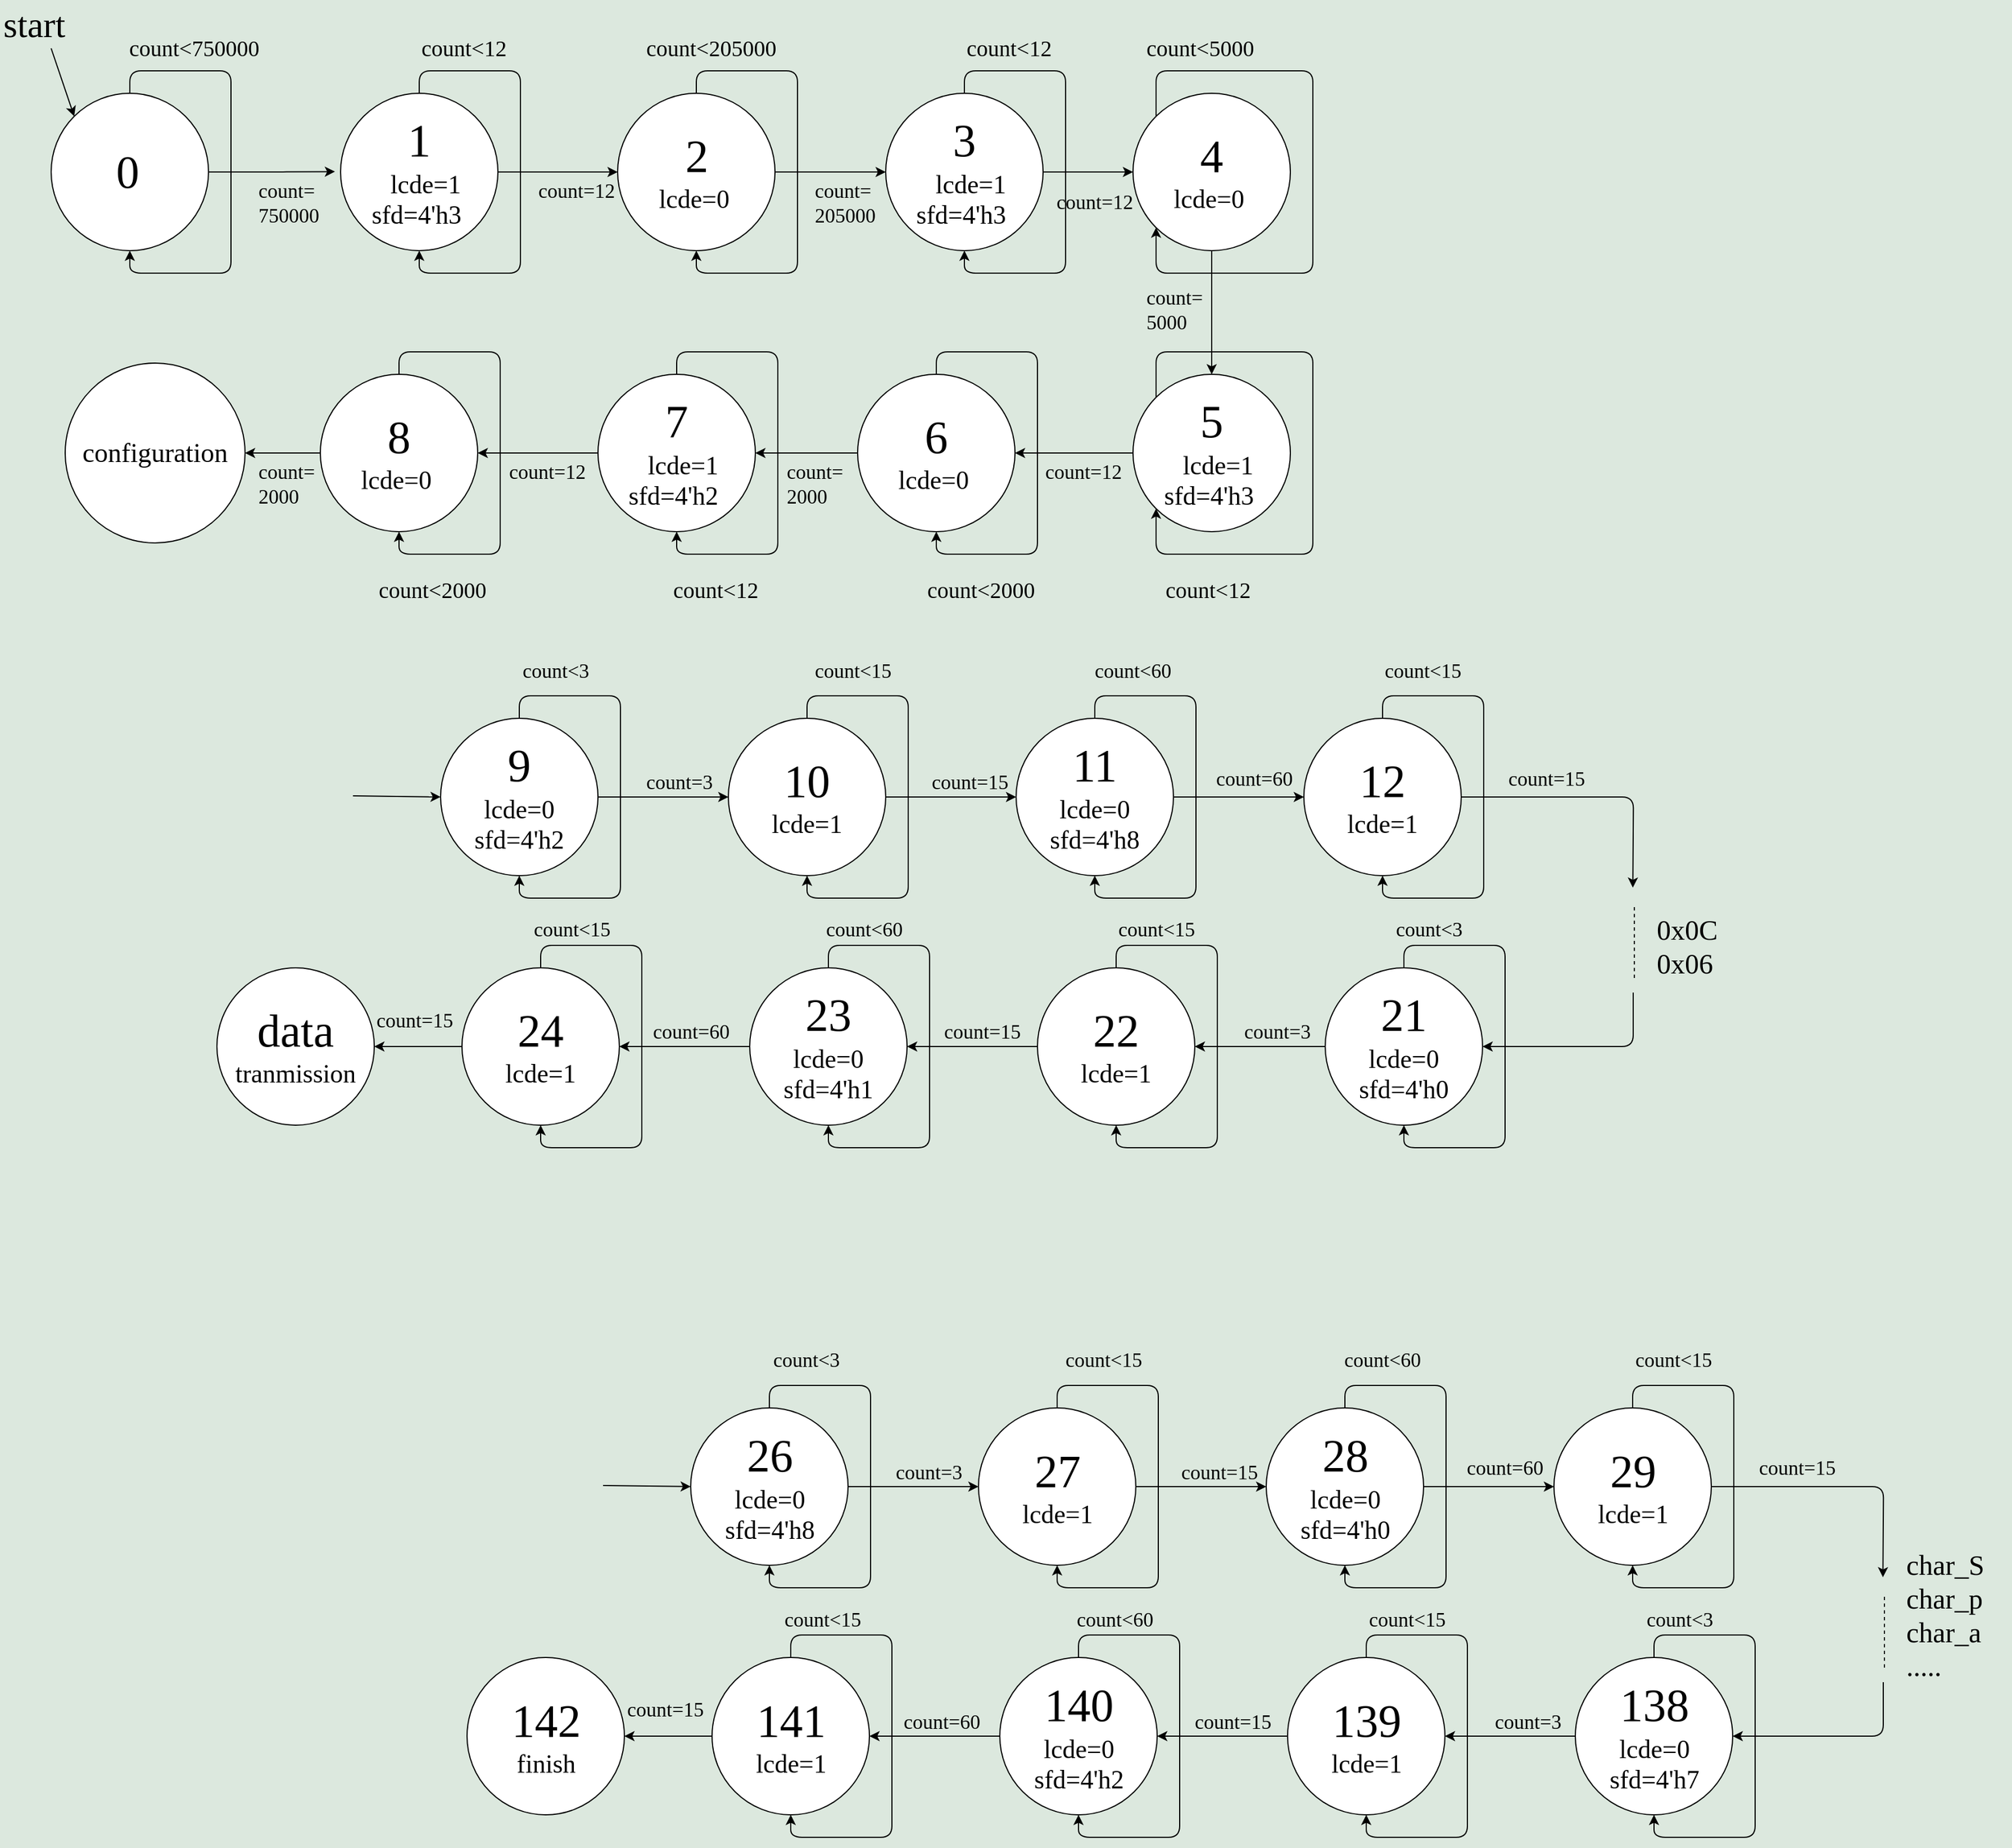 <mxfile version="10.6.5" type="github"><diagram id="9q70fexRL-E5w0Khd0WH" name="Page-1"><mxGraphModel dx="1370" dy="778" grid="0" gridSize="10" guides="1" tooltips="1" connect="1" arrows="1" fold="1" page="1" pageScale="1" pageWidth="2339" pageHeight="3300" background="#DCE8DE" math="0" shadow="0"><root><mxCell id="0"/><mxCell id="1" parent="0"/><mxCell id="gip_BqhnlS0zDC0P2MB_-60" style="edgeStyle=orthogonalEdgeStyle;rounded=1;orthogonalLoop=1;jettySize=auto;html=1;exitX=0;exitY=0.5;exitDx=0;exitDy=0;entryX=1;entryY=0.5;entryDx=0;entryDy=0;" parent="1" source="gip_BqhnlS0zDC0P2MB_-26" target="gip_BqhnlS0zDC0P2MB_-42" edge="1"><mxGeometry relative="1" as="geometry"/></mxCell><mxCell id="gip_BqhnlS0zDC0P2MB_-26" value="&lt;font face=&quot;Comic Sans MS&quot;&gt;&lt;span style=&quot;font-size: 41px&quot;&gt;8&lt;/span&gt;&lt;br&gt;&lt;font style=&quot;font-size: 23px&quot;&gt;lcde=0&lt;/font&gt;&lt;font style=&quot;font-size: 19px&quot;&gt;&amp;nbsp;&lt;/font&gt;&lt;br&gt;&lt;/font&gt;" style="ellipse;whiteSpace=wrap;html=1;aspect=fixed;" parent="1" vertex="1"><mxGeometry x="307" y="640" width="140" height="140" as="geometry"/></mxCell><mxCell id="gip_BqhnlS0zDC0P2MB_-42" value="&lt;font face=&quot;Comic Sans MS&quot; style=&quot;font-size: 24px&quot;&gt;configuration&lt;/font&gt;" style="ellipse;whiteSpace=wrap;html=1;aspect=fixed;" parent="1" vertex="1"><mxGeometry x="80" y="630" width="160" height="160" as="geometry"/></mxCell><mxCell id="gip_BqhnlS0zDC0P2MB_-55" style="edgeStyle=orthogonalEdgeStyle;rounded=1;orthogonalLoop=1;jettySize=auto;html=1;exitX=0.5;exitY=1;exitDx=0;exitDy=0;entryX=0.5;entryY=0;entryDx=0;entryDy=0;" parent="1" source="gip_BqhnlS0zDC0P2MB_-43" target="gip_BqhnlS0zDC0P2MB_-46" edge="1"><mxGeometry relative="1" as="geometry"/></mxCell><mxCell id="gip_BqhnlS0zDC0P2MB_-43" value="&lt;font face=&quot;Comic Sans MS&quot;&gt;&lt;span style=&quot;font-size: 41px&quot;&gt;4&lt;/span&gt;&lt;br&gt;&lt;font style=&quot;font-size: 23px&quot;&gt;lcde=0&lt;/font&gt;&lt;font style=&quot;font-size: 19px&quot;&gt;&amp;nbsp;&lt;/font&gt;&lt;br&gt;&lt;/font&gt;" style="ellipse;whiteSpace=wrap;html=1;aspect=fixed;" parent="1" vertex="1"><mxGeometry x="1030" y="390" width="140" height="140" as="geometry"/></mxCell><mxCell id="gip_BqhnlS0zDC0P2MB_-58" style="edgeStyle=orthogonalEdgeStyle;rounded=1;orthogonalLoop=1;jettySize=auto;html=1;exitX=0;exitY=0.5;exitDx=0;exitDy=0;entryX=1;entryY=0.5;entryDx=0;entryDy=0;" parent="1" source="gip_BqhnlS0zDC0P2MB_-44" target="gip_BqhnlS0zDC0P2MB_-26" edge="1"><mxGeometry relative="1" as="geometry"/></mxCell><mxCell id="gip_BqhnlS0zDC0P2MB_-44" value="&lt;font face=&quot;Comic Sans MS&quot; style=&quot;font-size: 23px&quot;&gt;&lt;span style=&quot;font-size: 41px&quot;&gt;7&lt;/span&gt;&lt;br&gt;&lt;font style=&quot;font-size: 23px&quot;&gt;&amp;nbsp; lcde=1&lt;br&gt;sfd=4'h2&lt;/font&gt;&lt;font style=&quot;font-size: 23px&quot;&gt;&amp;nbsp;&lt;/font&gt;&lt;br&gt;&lt;/font&gt;" style="ellipse;whiteSpace=wrap;html=1;aspect=fixed;" parent="1" vertex="1"><mxGeometry x="554" y="640" width="140" height="140" as="geometry"/></mxCell><mxCell id="gip_BqhnlS0zDC0P2MB_-57" style="edgeStyle=orthogonalEdgeStyle;rounded=1;orthogonalLoop=1;jettySize=auto;html=1;exitX=0;exitY=0.5;exitDx=0;exitDy=0;entryX=1;entryY=0.5;entryDx=0;entryDy=0;" parent="1" source="gip_BqhnlS0zDC0P2MB_-45" target="gip_BqhnlS0zDC0P2MB_-44" edge="1"><mxGeometry relative="1" as="geometry"/></mxCell><mxCell id="gip_BqhnlS0zDC0P2MB_-45" value="&lt;font face=&quot;Comic Sans MS&quot;&gt;&lt;span style=&quot;font-size: 41px&quot;&gt;6&lt;/span&gt;&lt;br&gt;&lt;font style=&quot;font-size: 23px&quot;&gt;lcde=0&lt;/font&gt;&lt;font style=&quot;font-size: 19px&quot;&gt;&amp;nbsp;&lt;/font&gt;&lt;br&gt;&lt;/font&gt;" style="ellipse;whiteSpace=wrap;html=1;aspect=fixed;" parent="1" vertex="1"><mxGeometry x="785" y="640" width="140" height="140" as="geometry"/></mxCell><mxCell id="gip_BqhnlS0zDC0P2MB_-56" style="edgeStyle=orthogonalEdgeStyle;rounded=1;orthogonalLoop=1;jettySize=auto;html=1;exitX=0;exitY=0.5;exitDx=0;exitDy=0;entryX=1;entryY=0.5;entryDx=0;entryDy=0;" parent="1" source="gip_BqhnlS0zDC0P2MB_-46" target="gip_BqhnlS0zDC0P2MB_-45" edge="1"><mxGeometry relative="1" as="geometry"/></mxCell><mxCell id="gip_BqhnlS0zDC0P2MB_-46" value="&lt;font face=&quot;Comic Sans MS&quot; style=&quot;font-size: 23px&quot;&gt;&lt;span style=&quot;font-size: 41px&quot;&gt;5&lt;/span&gt;&lt;br&gt;&lt;font style=&quot;font-size: 23px&quot;&gt;&amp;nbsp; lcde=1&lt;br&gt;sfd=4'h3&lt;/font&gt;&lt;font style=&quot;font-size: 19px&quot;&gt;&amp;nbsp;&lt;/font&gt;&lt;br&gt;&lt;/font&gt;" style="ellipse;whiteSpace=wrap;html=1;aspect=fixed;" parent="1" vertex="1"><mxGeometry x="1030" y="640" width="140" height="140" as="geometry"/></mxCell><mxCell id="gip_BqhnlS0zDC0P2MB_-54" style="edgeStyle=orthogonalEdgeStyle;rounded=1;orthogonalLoop=1;jettySize=auto;html=1;exitX=1;exitY=0.5;exitDx=0;exitDy=0;entryX=0;entryY=0.5;entryDx=0;entryDy=0;" parent="1" source="gip_BqhnlS0zDC0P2MB_-47" target="gip_BqhnlS0zDC0P2MB_-43" edge="1"><mxGeometry relative="1" as="geometry"/></mxCell><mxCell id="gip_BqhnlS0zDC0P2MB_-47" value="&lt;font face=&quot;Comic Sans MS&quot; style=&quot;font-size: 23px&quot;&gt;&lt;span style=&quot;font-size: 41px&quot;&gt;3&lt;/span&gt;&lt;br&gt;&lt;font style=&quot;font-size: 23px&quot;&gt;&amp;nbsp; lcde=1&lt;br&gt;sfd=4'h3&lt;/font&gt;&lt;font style=&quot;font-size: 23px&quot;&gt;&amp;nbsp;&lt;/font&gt;&lt;br&gt;&lt;/font&gt;" style="ellipse;whiteSpace=wrap;html=1;aspect=fixed;" parent="1" vertex="1"><mxGeometry x="810" y="390" width="140" height="140" as="geometry"/></mxCell><mxCell id="gip_BqhnlS0zDC0P2MB_-53" style="edgeStyle=orthogonalEdgeStyle;rounded=1;orthogonalLoop=1;jettySize=auto;html=1;exitX=1;exitY=0.5;exitDx=0;exitDy=0;entryX=0;entryY=0.5;entryDx=0;entryDy=0;" parent="1" source="gip_BqhnlS0zDC0P2MB_-48" target="gip_BqhnlS0zDC0P2MB_-47" edge="1"><mxGeometry relative="1" as="geometry"/></mxCell><mxCell id="gip_BqhnlS0zDC0P2MB_-48" value="&lt;font face=&quot;Comic Sans MS&quot;&gt;&lt;span style=&quot;font-size: 41px&quot;&gt;2&lt;/span&gt;&lt;br&gt;&lt;font style=&quot;font-size: 23px&quot;&gt;lcde=0&lt;/font&gt;&lt;font style=&quot;font-size: 19px&quot;&gt;&amp;nbsp;&lt;/font&gt;&lt;br&gt;&lt;/font&gt;" style="ellipse;whiteSpace=wrap;html=1;aspect=fixed;" parent="1" vertex="1"><mxGeometry x="571.5" y="390" width="140" height="140" as="geometry"/></mxCell><mxCell id="gip_BqhnlS0zDC0P2MB_-52" style="edgeStyle=orthogonalEdgeStyle;rounded=1;orthogonalLoop=1;jettySize=auto;html=1;exitX=1;exitY=0.5;exitDx=0;exitDy=0;entryX=0;entryY=0.5;entryDx=0;entryDy=0;" parent="1" source="gip_BqhnlS0zDC0P2MB_-49" target="gip_BqhnlS0zDC0P2MB_-48" edge="1"><mxGeometry relative="1" as="geometry"/></mxCell><mxCell id="gip_BqhnlS0zDC0P2MB_-49" value="&lt;font face=&quot;Comic Sans MS&quot; style=&quot;font-size: 23px&quot;&gt;&lt;span style=&quot;font-size: 41px&quot;&gt;1&lt;/span&gt;&lt;br&gt;&lt;font style=&quot;font-size: 23px&quot;&gt;&amp;nbsp; lcde=1&lt;br&gt;sfd=4'h3&lt;/font&gt;&lt;font style=&quot;font-size: 19px&quot;&gt;&amp;nbsp;&lt;/font&gt;&lt;br&gt;&lt;/font&gt;" style="ellipse;whiteSpace=wrap;html=1;aspect=fixed;" parent="1" vertex="1"><mxGeometry x="325" y="390" width="140" height="140" as="geometry"/></mxCell><mxCell id="gip_BqhnlS0zDC0P2MB_-51" style="edgeStyle=orthogonalEdgeStyle;rounded=1;orthogonalLoop=1;jettySize=auto;html=1;exitX=1;exitY=0.5;exitDx=0;exitDy=0;" parent="1" source="gip_BqhnlS0zDC0P2MB_-50" edge="1"><mxGeometry relative="1" as="geometry"><mxPoint x="320" y="459.667" as="targetPoint"/></mxGeometry></mxCell><mxCell id="gip_BqhnlS0zDC0P2MB_-50" value="&lt;font face=&quot;Comic Sans MS&quot;&gt;&lt;span style=&quot;font-size: 41px&quot;&gt;0&lt;/span&gt;&lt;font style=&quot;font-size: 19px&quot;&gt;&amp;nbsp;&lt;/font&gt;&lt;br&gt;&lt;/font&gt;" style="ellipse;whiteSpace=wrap;html=1;aspect=fixed;" parent="1" vertex="1"><mxGeometry x="67.5" y="390" width="140" height="140" as="geometry"/></mxCell><mxCell id="gip_BqhnlS0zDC0P2MB_-63" style="edgeStyle=orthogonalEdgeStyle;rounded=1;orthogonalLoop=1;jettySize=auto;html=1;exitX=0.5;exitY=0;exitDx=0;exitDy=0;entryX=0.5;entryY=1;entryDx=0;entryDy=0;" parent="1" source="gip_BqhnlS0zDC0P2MB_-26" target="gip_BqhnlS0zDC0P2MB_-26" edge="1"><mxGeometry relative="1" as="geometry"/></mxCell><mxCell id="gip_BqhnlS0zDC0P2MB_-64" style="edgeStyle=orthogonalEdgeStyle;rounded=1;orthogonalLoop=1;jettySize=auto;html=1;exitX=0.5;exitY=0;exitDx=0;exitDy=0;entryX=0.5;entryY=1;entryDx=0;entryDy=0;" parent="1" source="gip_BqhnlS0zDC0P2MB_-44" target="gip_BqhnlS0zDC0P2MB_-44" edge="1"><mxGeometry relative="1" as="geometry"/></mxCell><mxCell id="gip_BqhnlS0zDC0P2MB_-65" style="edgeStyle=orthogonalEdgeStyle;rounded=1;orthogonalLoop=1;jettySize=auto;html=1;exitX=0.5;exitY=0;exitDx=0;exitDy=0;entryX=0.5;entryY=1;entryDx=0;entryDy=0;" parent="1" source="gip_BqhnlS0zDC0P2MB_-45" target="gip_BqhnlS0zDC0P2MB_-45" edge="1"><mxGeometry relative="1" as="geometry"/></mxCell><mxCell id="gip_BqhnlS0zDC0P2MB_-66" style="edgeStyle=orthogonalEdgeStyle;rounded=1;orthogonalLoop=1;jettySize=auto;html=1;exitX=0;exitY=0;exitDx=0;exitDy=0;entryX=0;entryY=1;entryDx=0;entryDy=0;" parent="1" source="gip_BqhnlS0zDC0P2MB_-46" target="gip_BqhnlS0zDC0P2MB_-46" edge="1"><mxGeometry relative="1" as="geometry"/></mxCell><mxCell id="gip_BqhnlS0zDC0P2MB_-69" style="edgeStyle=orthogonalEdgeStyle;rounded=1;orthogonalLoop=1;jettySize=auto;html=1;exitX=0.5;exitY=0;exitDx=0;exitDy=0;entryX=0.5;entryY=1;entryDx=0;entryDy=0;" parent="1" source="gip_BqhnlS0zDC0P2MB_-47" target="gip_BqhnlS0zDC0P2MB_-47" edge="1"><mxGeometry relative="1" as="geometry"/></mxCell><mxCell id="gip_BqhnlS0zDC0P2MB_-70" style="edgeStyle=orthogonalEdgeStyle;rounded=1;orthogonalLoop=1;jettySize=auto;html=1;exitX=0.5;exitY=0;exitDx=0;exitDy=0;entryX=0.5;entryY=1;entryDx=0;entryDy=0;" parent="1" source="gip_BqhnlS0zDC0P2MB_-48" target="gip_BqhnlS0zDC0P2MB_-48" edge="1"><mxGeometry relative="1" as="geometry"/></mxCell><mxCell id="gip_BqhnlS0zDC0P2MB_-71" style="edgeStyle=orthogonalEdgeStyle;rounded=1;orthogonalLoop=1;jettySize=auto;html=1;exitX=0.5;exitY=0;exitDx=0;exitDy=0;entryX=0.5;entryY=1;entryDx=0;entryDy=0;" parent="1" source="gip_BqhnlS0zDC0P2MB_-49" target="gip_BqhnlS0zDC0P2MB_-49" edge="1"><mxGeometry relative="1" as="geometry"/></mxCell><mxCell id="gip_BqhnlS0zDC0P2MB_-72" style="edgeStyle=orthogonalEdgeStyle;rounded=1;orthogonalLoop=1;jettySize=auto;html=1;exitX=0.5;exitY=0;exitDx=0;exitDy=0;entryX=0.5;entryY=1;entryDx=0;entryDy=0;" parent="1" source="gip_BqhnlS0zDC0P2MB_-50" target="gip_BqhnlS0zDC0P2MB_-50" edge="1"><mxGeometry relative="1" as="geometry"/></mxCell><mxCell id="gip_BqhnlS0zDC0P2MB_-73" style="edgeStyle=orthogonalEdgeStyle;rounded=1;orthogonalLoop=1;jettySize=auto;html=1;exitX=0;exitY=0;exitDx=0;exitDy=0;entryX=0;entryY=1;entryDx=0;entryDy=0;" parent="1" source="gip_BqhnlS0zDC0P2MB_-43" target="gip_BqhnlS0zDC0P2MB_-43" edge="1"><mxGeometry relative="1" as="geometry"/></mxCell><mxCell id="gip_BqhnlS0zDC0P2MB_-74" value="" style="endArrow=classic;html=1;entryX=0;entryY=0;entryDx=0;entryDy=0;" parent="1" target="gip_BqhnlS0zDC0P2MB_-50" edge="1"><mxGeometry width="50" height="50" relative="1" as="geometry"><mxPoint x="67.5" y="350" as="sourcePoint"/><mxPoint x="107.5" y="830" as="targetPoint"/></mxGeometry></mxCell><mxCell id="gip_BqhnlS0zDC0P2MB_-75" value="&lt;font style=&quot;font-size: 32px&quot; face=&quot;Comic Sans MS&quot;&gt;start&lt;/font&gt;" style="text;html=1;resizable=0;points=[];autosize=1;align=left;verticalAlign=top;spacingTop=-4;" parent="1" vertex="1"><mxGeometry x="22.5" y="307" width="90" height="20" as="geometry"/></mxCell><mxCell id="gip_BqhnlS0zDC0P2MB_-76" value="&lt;font style=&quot;font-size: 20px&quot; face=&quot;Comic Sans MS&quot;&gt;count&amp;lt;750000&lt;/font&gt;" style="text;html=1;resizable=0;points=[];autosize=1;align=left;verticalAlign=top;spacingTop=-4;" parent="1" vertex="1"><mxGeometry x="135" y="335" width="142" height="18" as="geometry"/></mxCell><mxCell id="gip_BqhnlS0zDC0P2MB_-77" value="&lt;font style=&quot;font-size: 20px&quot; face=&quot;Comic Sans MS&quot;&gt;count&amp;lt;12&lt;/font&gt;" style="text;html=1;resizable=0;points=[];autosize=1;align=left;verticalAlign=top;spacingTop=-4;" parent="1" vertex="1"><mxGeometry x="395" y="335" width="90" height="18" as="geometry"/></mxCell><mxCell id="gip_BqhnlS0zDC0P2MB_-78" value="&lt;font style=&quot;font-size: 20px&quot; face=&quot;Comic Sans MS&quot;&gt;count&amp;lt;205000&lt;/font&gt;" style="text;html=1;resizable=0;points=[];autosize=1;align=left;verticalAlign=top;spacingTop=-4;" parent="1" vertex="1"><mxGeometry x="594.5" y="335" width="142" height="18" as="geometry"/></mxCell><mxCell id="gip_BqhnlS0zDC0P2MB_-79" value="&lt;font style=&quot;font-size: 20px&quot; face=&quot;Comic Sans MS&quot;&gt;count&amp;lt;12&lt;/font&gt;" style="text;html=1;resizable=0;points=[];autosize=1;align=left;verticalAlign=top;spacingTop=-4;" parent="1" vertex="1"><mxGeometry x="880" y="335" width="90" height="18" as="geometry"/></mxCell><mxCell id="gip_BqhnlS0zDC0P2MB_-80" value="&lt;font style=&quot;font-size: 20px&quot; face=&quot;Comic Sans MS&quot;&gt;count&amp;lt;5000&lt;/font&gt;" style="text;html=1;resizable=0;points=[];autosize=1;align=left;verticalAlign=top;spacingTop=-4;" parent="1" vertex="1"><mxGeometry x="1040" y="335" width="117" height="18" as="geometry"/></mxCell><mxCell id="gip_BqhnlS0zDC0P2MB_-81" value="&lt;font style=&quot;font-size: 20px&quot; face=&quot;Comic Sans MS&quot;&gt;count&amp;lt;12&lt;/font&gt;" style="text;html=1;resizable=0;points=[];autosize=1;align=left;verticalAlign=top;spacingTop=-4;" parent="1" vertex="1"><mxGeometry x="1057" y="816.5" width="90" height="18" as="geometry"/></mxCell><mxCell id="gip_BqhnlS0zDC0P2MB_-82" value="&lt;font style=&quot;font-size: 20px&quot; face=&quot;Comic Sans MS&quot;&gt;count&amp;lt;2000&lt;/font&gt;" style="text;html=1;resizable=0;points=[];autosize=1;align=left;verticalAlign=top;spacingTop=-4;" parent="1" vertex="1"><mxGeometry x="845" y="816.5" width="117" height="18" as="geometry"/></mxCell><mxCell id="gip_BqhnlS0zDC0P2MB_-83" value="&lt;font style=&quot;font-size: 20px&quot; face=&quot;Comic Sans MS&quot;&gt;count&amp;lt;12&lt;/font&gt;" style="text;html=1;resizable=0;points=[];autosize=1;align=left;verticalAlign=top;spacingTop=-4;" parent="1" vertex="1"><mxGeometry x="619" y="816.5" width="90" height="18" as="geometry"/></mxCell><mxCell id="gip_BqhnlS0zDC0P2MB_-84" value="&lt;font style=&quot;font-size: 20px&quot; face=&quot;Comic Sans MS&quot;&gt;count&amp;lt;2000&lt;/font&gt;" style="text;html=1;resizable=0;points=[];autosize=1;align=left;verticalAlign=top;spacingTop=-4;" parent="1" vertex="1"><mxGeometry x="357" y="816.5" width="117" height="18" as="geometry"/></mxCell><mxCell id="gip_BqhnlS0zDC0P2MB_-89" value="&lt;font style=&quot;font-size: 18px&quot; face=&quot;Comic Sans MS&quot;&gt;count=&lt;br&gt;750000&lt;/font&gt;" style="text;html=1;" parent="1" vertex="1"><mxGeometry x="250" y="460" width="110" height="30" as="geometry"/></mxCell><mxCell id="gip_BqhnlS0zDC0P2MB_-92" value="&lt;font style=&quot;font-size: 18px&quot; face=&quot;Comic Sans MS&quot;&gt;count=&lt;br&gt;205000&lt;/font&gt;" style="text;html=1;" parent="1" vertex="1"><mxGeometry x="745" y="460" width="110" height="30" as="geometry"/></mxCell><mxCell id="gip_BqhnlS0zDC0P2MB_-93" value="&lt;font style=&quot;font-size: 18px&quot; face=&quot;Comic Sans MS&quot;&gt;count=12&lt;br&gt;&lt;/font&gt;" style="text;html=1;" parent="1" vertex="1"><mxGeometry x="499" y="460" width="110" height="30" as="geometry"/></mxCell><mxCell id="gip_BqhnlS0zDC0P2MB_-98" value="&lt;font style=&quot;font-size: 18px&quot; face=&quot;Comic Sans MS&quot;&gt;count=12&lt;br&gt;&lt;/font&gt;" style="text;html=1;" parent="1" vertex="1"><mxGeometry x="960" y="470" width="110" height="30" as="geometry"/></mxCell><mxCell id="gip_BqhnlS0zDC0P2MB_-99" value="&lt;font style=&quot;font-size: 18px&quot; face=&quot;Comic Sans MS&quot;&gt;count=12&lt;br&gt;&lt;/font&gt;" style="text;html=1;" parent="1" vertex="1"><mxGeometry x="950" y="710" width="110" height="30" as="geometry"/></mxCell><mxCell id="gip_BqhnlS0zDC0P2MB_-100" value="&lt;font style=&quot;font-size: 18px&quot; face=&quot;Comic Sans MS&quot;&gt;count=12&lt;br&gt;&lt;/font&gt;" style="text;html=1;" parent="1" vertex="1"><mxGeometry x="473" y="710" width="110" height="30" as="geometry"/></mxCell><mxCell id="gip_BqhnlS0zDC0P2MB_-101" value="&lt;font style=&quot;font-size: 18px&quot; face=&quot;Comic Sans MS&quot;&gt;count=&lt;br&gt;2000&lt;/font&gt;" style="text;html=1;" parent="1" vertex="1"><mxGeometry x="720" y="710" width="110" height="30" as="geometry"/></mxCell><mxCell id="gip_BqhnlS0zDC0P2MB_-102" value="&lt;font style=&quot;font-size: 18px&quot; face=&quot;Comic Sans MS&quot;&gt;count=&lt;br&gt;2000&lt;/font&gt;" style="text;html=1;" parent="1" vertex="1"><mxGeometry x="250" y="710" width="110" height="30" as="geometry"/></mxCell><mxCell id="gip_BqhnlS0zDC0P2MB_-103" value="&lt;font style=&quot;font-size: 18px&quot; face=&quot;Comic Sans MS&quot;&gt;count=&lt;br&gt;5000&lt;/font&gt;" style="text;html=1;" parent="1" vertex="1"><mxGeometry x="1040" y="555" width="110" height="30" as="geometry"/></mxCell><mxCell id="uYDU5cVTUXFdZdsyO1Hg-7" style="edgeStyle=orthogonalEdgeStyle;rounded=1;orthogonalLoop=1;jettySize=auto;html=1;exitX=1;exitY=0.5;exitDx=0;exitDy=0;entryX=0;entryY=0.5;entryDx=0;entryDy=0;" edge="1" parent="1" source="uYDU5cVTUXFdZdsyO1Hg-1" target="uYDU5cVTUXFdZdsyO1Hg-3"><mxGeometry relative="1" as="geometry"/></mxCell><mxCell id="uYDU5cVTUXFdZdsyO1Hg-1" value="&lt;font face=&quot;Comic Sans MS&quot; style=&quot;font-size: 23px&quot;&gt;&lt;span style=&quot;font-size: 41px&quot;&gt;9&lt;br&gt;&lt;/span&gt;lcde=0&lt;br&gt;sfd=4'h2&lt;br&gt;&lt;/font&gt;" style="ellipse;whiteSpace=wrap;html=1;aspect=fixed;" vertex="1" parent="1"><mxGeometry x="414" y="946" width="140" height="140" as="geometry"/></mxCell><mxCell id="uYDU5cVTUXFdZdsyO1Hg-13" style="edgeStyle=orthogonalEdgeStyle;rounded=1;orthogonalLoop=1;jettySize=auto;html=1;exitX=1;exitY=0.5;exitDx=0;exitDy=0;" edge="1" parent="1" source="uYDU5cVTUXFdZdsyO1Hg-2"><mxGeometry relative="1" as="geometry"><mxPoint x="1474.667" y="1096.667" as="targetPoint"/></mxGeometry></mxCell><mxCell id="uYDU5cVTUXFdZdsyO1Hg-2" value="&lt;font face=&quot;Comic Sans MS&quot;&gt;&lt;span style=&quot;font-size: 41px&quot;&gt;12&lt;br&gt;&lt;/span&gt;&lt;font style=&quot;font-size: 23px&quot;&gt;lcde=1&lt;/font&gt;&lt;br&gt;&lt;/font&gt;" style="ellipse;whiteSpace=wrap;html=1;aspect=fixed;" vertex="1" parent="1"><mxGeometry x="1182" y="946" width="140" height="140" as="geometry"/></mxCell><mxCell id="uYDU5cVTUXFdZdsyO1Hg-6" style="edgeStyle=orthogonalEdgeStyle;rounded=1;orthogonalLoop=1;jettySize=auto;html=1;exitX=1;exitY=0.5;exitDx=0;exitDy=0;entryX=0;entryY=0.5;entryDx=0;entryDy=0;" edge="1" parent="1" source="uYDU5cVTUXFdZdsyO1Hg-3" target="uYDU5cVTUXFdZdsyO1Hg-4"><mxGeometry relative="1" as="geometry"/></mxCell><mxCell id="uYDU5cVTUXFdZdsyO1Hg-3" value="&lt;font face=&quot;Comic Sans MS&quot;&gt;&lt;span style=&quot;font-size: 41px&quot;&gt;10&lt;br&gt;&lt;/span&gt;&lt;font style=&quot;font-size: 23px&quot;&gt;lcde=1&lt;/font&gt;&lt;br&gt;&lt;/font&gt;" style="ellipse;whiteSpace=wrap;html=1;aspect=fixed;" vertex="1" parent="1"><mxGeometry x="670" y="946" width="140" height="140" as="geometry"/></mxCell><mxCell id="uYDU5cVTUXFdZdsyO1Hg-5" style="edgeStyle=orthogonalEdgeStyle;rounded=1;orthogonalLoop=1;jettySize=auto;html=1;exitX=1;exitY=0.5;exitDx=0;exitDy=0;entryX=0;entryY=0.5;entryDx=0;entryDy=0;" edge="1" parent="1" source="uYDU5cVTUXFdZdsyO1Hg-4" target="uYDU5cVTUXFdZdsyO1Hg-2"><mxGeometry relative="1" as="geometry"/></mxCell><mxCell id="uYDU5cVTUXFdZdsyO1Hg-4" value="&lt;font face=&quot;Comic Sans MS&quot; style=&quot;font-size: 23px&quot;&gt;&lt;span style=&quot;font-size: 41px&quot;&gt;11&lt;br&gt;&lt;/span&gt;lcde=0&lt;br&gt;sfd=4'h8&lt;br&gt;&lt;/font&gt;" style="ellipse;whiteSpace=wrap;html=1;aspect=fixed;" vertex="1" parent="1"><mxGeometry x="926" y="946" width="140" height="140" as="geometry"/></mxCell><mxCell id="uYDU5cVTUXFdZdsyO1Hg-8" style="edgeStyle=orthogonalEdgeStyle;rounded=1;orthogonalLoop=1;jettySize=auto;html=1;exitX=0.5;exitY=0;exitDx=0;exitDy=0;entryX=0.5;entryY=1;entryDx=0;entryDy=0;" edge="1" parent="1" source="uYDU5cVTUXFdZdsyO1Hg-1" target="uYDU5cVTUXFdZdsyO1Hg-1"><mxGeometry relative="1" as="geometry"/></mxCell><mxCell id="uYDU5cVTUXFdZdsyO1Hg-9" style="edgeStyle=orthogonalEdgeStyle;rounded=1;orthogonalLoop=1;jettySize=auto;html=1;exitX=0.5;exitY=0;exitDx=0;exitDy=0;entryX=0.5;entryY=1;entryDx=0;entryDy=0;" edge="1" parent="1" source="uYDU5cVTUXFdZdsyO1Hg-3" target="uYDU5cVTUXFdZdsyO1Hg-3"><mxGeometry relative="1" as="geometry"/></mxCell><mxCell id="uYDU5cVTUXFdZdsyO1Hg-10" style="edgeStyle=orthogonalEdgeStyle;rounded=1;orthogonalLoop=1;jettySize=auto;html=1;exitX=0.5;exitY=0;exitDx=0;exitDy=0;entryX=0.5;entryY=1;entryDx=0;entryDy=0;" edge="1" parent="1" source="uYDU5cVTUXFdZdsyO1Hg-4" target="uYDU5cVTUXFdZdsyO1Hg-4"><mxGeometry relative="1" as="geometry"/></mxCell><mxCell id="uYDU5cVTUXFdZdsyO1Hg-12" style="edgeStyle=orthogonalEdgeStyle;rounded=1;orthogonalLoop=1;jettySize=auto;html=1;exitX=0.5;exitY=0;exitDx=0;exitDy=0;entryX=0.5;entryY=1;entryDx=0;entryDy=0;" edge="1" parent="1" source="uYDU5cVTUXFdZdsyO1Hg-2" target="uYDU5cVTUXFdZdsyO1Hg-2"><mxGeometry relative="1" as="geometry"/></mxCell><mxCell id="uYDU5cVTUXFdZdsyO1Hg-14" value="" style="endArrow=none;dashed=1;html=1;" edge="1" parent="1"><mxGeometry width="50" height="50" relative="1" as="geometry"><mxPoint x="1476" y="1177" as="sourcePoint"/><mxPoint x="1476" y="1114" as="targetPoint"/></mxGeometry></mxCell><mxCell id="uYDU5cVTUXFdZdsyO1Hg-35" style="edgeStyle=orthogonalEdgeStyle;rounded=1;orthogonalLoop=1;jettySize=auto;html=1;exitX=0;exitY=0.5;exitDx=0;exitDy=0;" edge="1" parent="1" source="uYDU5cVTUXFdZdsyO1Hg-16" target="uYDU5cVTUXFdZdsyO1Hg-34"><mxGeometry relative="1" as="geometry"/></mxCell><mxCell id="uYDU5cVTUXFdZdsyO1Hg-16" value="&lt;font face=&quot;Comic Sans MS&quot;&gt;&lt;span style=&quot;font-size: 41px&quot;&gt;24&lt;br&gt;&lt;/span&gt;&lt;font style=&quot;font-size: 23px&quot;&gt;lcde=1&lt;/font&gt;&lt;br&gt;&lt;/font&gt;" style="ellipse;whiteSpace=wrap;html=1;aspect=fixed;" vertex="1" parent="1"><mxGeometry x="433" y="1168" width="140" height="140" as="geometry"/></mxCell><mxCell id="uYDU5cVTUXFdZdsyO1Hg-26" style="edgeStyle=orthogonalEdgeStyle;rounded=1;orthogonalLoop=1;jettySize=auto;html=1;exitX=1;exitY=0.5;exitDx=0;exitDy=0;" edge="1" parent="1" source="uYDU5cVTUXFdZdsyO1Hg-17"><mxGeometry relative="1" as="geometry"><mxPoint x="1342" y="1238" as="targetPoint"/></mxGeometry></mxCell><mxCell id="uYDU5cVTUXFdZdsyO1Hg-28" style="edgeStyle=orthogonalEdgeStyle;rounded=1;orthogonalLoop=1;jettySize=auto;html=1;exitX=0;exitY=0.5;exitDx=0;exitDy=0;entryX=1;entryY=0.5;entryDx=0;entryDy=0;" edge="1" parent="1" source="uYDU5cVTUXFdZdsyO1Hg-17" target="uYDU5cVTUXFdZdsyO1Hg-21"><mxGeometry relative="1" as="geometry"/></mxCell><mxCell id="uYDU5cVTUXFdZdsyO1Hg-17" value="&lt;font face=&quot;Comic Sans MS&quot; style=&quot;font-size: 23px&quot;&gt;&lt;span style=&quot;font-size: 41px&quot;&gt;21&lt;br&gt;&lt;/span&gt;lcde=0&lt;br&gt;sfd=4'h0&lt;br&gt;&lt;/font&gt;" style="ellipse;whiteSpace=wrap;html=1;aspect=fixed;" vertex="1" parent="1"><mxGeometry x="1201" y="1168" width="140" height="140" as="geometry"/></mxCell><mxCell id="uYDU5cVTUXFdZdsyO1Hg-30" style="edgeStyle=orthogonalEdgeStyle;rounded=1;orthogonalLoop=1;jettySize=auto;html=1;exitX=0;exitY=0.5;exitDx=0;exitDy=0;entryX=1;entryY=0.5;entryDx=0;entryDy=0;" edge="1" parent="1" source="uYDU5cVTUXFdZdsyO1Hg-19" target="uYDU5cVTUXFdZdsyO1Hg-16"><mxGeometry relative="1" as="geometry"/></mxCell><mxCell id="uYDU5cVTUXFdZdsyO1Hg-19" value="&lt;font face=&quot;Comic Sans MS&quot; style=&quot;font-size: 23px&quot;&gt;&lt;span style=&quot;font-size: 41px&quot;&gt;23&lt;br&gt;&lt;/span&gt;lcde=0&lt;br&gt;sfd=4'h1&lt;br&gt;&lt;/font&gt;" style="ellipse;whiteSpace=wrap;html=1;aspect=fixed;" vertex="1" parent="1"><mxGeometry x="689" y="1168" width="140" height="140" as="geometry"/></mxCell><mxCell id="uYDU5cVTUXFdZdsyO1Hg-29" style="edgeStyle=orthogonalEdgeStyle;rounded=1;orthogonalLoop=1;jettySize=auto;html=1;exitX=0;exitY=0.5;exitDx=0;exitDy=0;" edge="1" parent="1" source="uYDU5cVTUXFdZdsyO1Hg-21" target="uYDU5cVTUXFdZdsyO1Hg-19"><mxGeometry relative="1" as="geometry"/></mxCell><mxCell id="uYDU5cVTUXFdZdsyO1Hg-21" value="&lt;font face=&quot;Comic Sans MS&quot;&gt;&lt;span style=&quot;font-size: 41px&quot;&gt;22&lt;br&gt;&lt;/span&gt;&lt;font style=&quot;font-size: 23px&quot;&gt;lcde=1&lt;/font&gt;&lt;br&gt;&lt;/font&gt;" style="ellipse;whiteSpace=wrap;html=1;aspect=fixed;" vertex="1" parent="1"><mxGeometry x="945" y="1168" width="140" height="140" as="geometry"/></mxCell><mxCell id="uYDU5cVTUXFdZdsyO1Hg-22" style="edgeStyle=orthogonalEdgeStyle;rounded=1;orthogonalLoop=1;jettySize=auto;html=1;exitX=0.5;exitY=0;exitDx=0;exitDy=0;entryX=0.5;entryY=1;entryDx=0;entryDy=0;" edge="1" parent="1" source="uYDU5cVTUXFdZdsyO1Hg-16" target="uYDU5cVTUXFdZdsyO1Hg-16"><mxGeometry relative="1" as="geometry"/></mxCell><mxCell id="uYDU5cVTUXFdZdsyO1Hg-23" style="edgeStyle=orthogonalEdgeStyle;rounded=1;orthogonalLoop=1;jettySize=auto;html=1;exitX=0.5;exitY=0;exitDx=0;exitDy=0;entryX=0.5;entryY=1;entryDx=0;entryDy=0;" edge="1" parent="1" source="uYDU5cVTUXFdZdsyO1Hg-19" target="uYDU5cVTUXFdZdsyO1Hg-19"><mxGeometry relative="1" as="geometry"/></mxCell><mxCell id="uYDU5cVTUXFdZdsyO1Hg-24" style="edgeStyle=orthogonalEdgeStyle;rounded=1;orthogonalLoop=1;jettySize=auto;html=1;exitX=0.5;exitY=0;exitDx=0;exitDy=0;entryX=0.5;entryY=1;entryDx=0;entryDy=0;" edge="1" parent="1" source="uYDU5cVTUXFdZdsyO1Hg-21" target="uYDU5cVTUXFdZdsyO1Hg-21"><mxGeometry relative="1" as="geometry"/></mxCell><mxCell id="uYDU5cVTUXFdZdsyO1Hg-25" style="edgeStyle=orthogonalEdgeStyle;rounded=1;orthogonalLoop=1;jettySize=auto;html=1;exitX=0.5;exitY=0;exitDx=0;exitDy=0;entryX=0.5;entryY=1;entryDx=0;entryDy=0;" edge="1" parent="1" source="uYDU5cVTUXFdZdsyO1Hg-17" target="uYDU5cVTUXFdZdsyO1Hg-17"><mxGeometry relative="1" as="geometry"/></mxCell><mxCell id="uYDU5cVTUXFdZdsyO1Hg-27" value="" style="endArrow=classic;html=1;entryX=1;entryY=0.5;entryDx=0;entryDy=0;" edge="1" parent="1" target="uYDU5cVTUXFdZdsyO1Hg-17"><mxGeometry width="50" height="50" relative="1" as="geometry"><mxPoint x="1475" y="1190" as="sourcePoint"/><mxPoint x="1489.5" y="1213" as="targetPoint"/><Array as="points"><mxPoint x="1475" y="1238"/></Array></mxGeometry></mxCell><mxCell id="uYDU5cVTUXFdZdsyO1Hg-31" value="&lt;font style=&quot;font-size: 25px&quot; face=&quot;Comic Sans MS&quot;&gt;0x0C&lt;br&gt;0x06&lt;/font&gt;&lt;br&gt;" style="text;html=1;resizable=0;points=[];autosize=1;align=left;verticalAlign=top;spacingTop=-4;" vertex="1" parent="1"><mxGeometry x="1493.5" y="1117" width="71" height="40" as="geometry"/></mxCell><mxCell id="uYDU5cVTUXFdZdsyO1Hg-32" value="" style="endArrow=classic;html=1;entryX=0;entryY=0.5;entryDx=0;entryDy=0;" edge="1" parent="1" target="uYDU5cVTUXFdZdsyO1Hg-1"><mxGeometry width="50" height="50" relative="1" as="geometry"><mxPoint x="336" y="1015" as="sourcePoint"/><mxPoint x="286" y="1103" as="targetPoint"/></mxGeometry></mxCell><mxCell id="uYDU5cVTUXFdZdsyO1Hg-34" value="&lt;font face=&quot;Comic Sans MS&quot;&gt;&lt;span style=&quot;font-size: 41px&quot;&gt;data&lt;br&gt;&lt;/span&gt;&lt;font style=&quot;font-size: 23px&quot;&gt;tranmission&lt;/font&gt;&lt;br&gt;&lt;/font&gt;" style="ellipse;whiteSpace=wrap;html=1;aspect=fixed;" vertex="1" parent="1"><mxGeometry x="215" y="1168" width="140" height="140" as="geometry"/></mxCell><mxCell id="uYDU5cVTUXFdZdsyO1Hg-36" value="&lt;font style=&quot;font-size: 18px&quot; face=&quot;Comic Sans MS&quot;&gt;count&amp;lt;3&lt;/font&gt;" style="text;html=1;" vertex="1" parent="1"><mxGeometry x="485" y="886.5" width="110" height="30" as="geometry"/></mxCell><mxCell id="uYDU5cVTUXFdZdsyO1Hg-37" value="&lt;font style=&quot;font-size: 18px&quot; face=&quot;Comic Sans MS&quot;&gt;count&amp;lt;15&lt;/font&gt;" style="text;html=1;" vertex="1" parent="1"><mxGeometry x="745" y="886.5" width="110" height="30" as="geometry"/></mxCell><mxCell id="uYDU5cVTUXFdZdsyO1Hg-38" value="&lt;font style=&quot;font-size: 18px&quot; face=&quot;Comic Sans MS&quot;&gt;count&amp;lt;60&lt;/font&gt;" style="text;html=1;" vertex="1" parent="1"><mxGeometry x="993.5" y="886.5" width="110" height="30" as="geometry"/></mxCell><mxCell id="uYDU5cVTUXFdZdsyO1Hg-39" value="&lt;font style=&quot;font-size: 18px&quot; face=&quot;Comic Sans MS&quot;&gt;count&amp;lt;15&lt;/font&gt;" style="text;html=1;" vertex="1" parent="1"><mxGeometry x="1252" y="886.5" width="110" height="30" as="geometry"/></mxCell><mxCell id="uYDU5cVTUXFdZdsyO1Hg-41" value="&lt;font style=&quot;font-size: 18px&quot; face=&quot;Comic Sans MS&quot;&gt;count=3&lt;/font&gt;" style="text;html=1;" vertex="1" parent="1"><mxGeometry x="594.5" y="986" width="110" height="30" as="geometry"/></mxCell><mxCell id="uYDU5cVTUXFdZdsyO1Hg-42" value="&lt;font style=&quot;font-size: 18px&quot; face=&quot;Comic Sans MS&quot;&gt;count=15&lt;/font&gt;" style="text;html=1;" vertex="1" parent="1"><mxGeometry x="860" y="1208" width="110" height="30" as="geometry"/></mxCell><mxCell id="uYDU5cVTUXFdZdsyO1Hg-43" value="&lt;font style=&quot;font-size: 18px&quot; face=&quot;Comic Sans MS&quot;&gt;count=3&lt;/font&gt;" style="text;html=1;" vertex="1" parent="1"><mxGeometry x="1127" y="1208" width="110" height="30" as="geometry"/></mxCell><mxCell id="uYDU5cVTUXFdZdsyO1Hg-44" value="&lt;font style=&quot;font-size: 18px&quot; face=&quot;Comic Sans MS&quot;&gt;count=60&lt;/font&gt;" style="text;html=1;" vertex="1" parent="1"><mxGeometry x="1102" y="982.5" width="110" height="30" as="geometry"/></mxCell><mxCell id="uYDU5cVTUXFdZdsyO1Hg-45" value="&lt;font style=&quot;font-size: 18px&quot; face=&quot;Comic Sans MS&quot;&gt;count=15&lt;/font&gt;" style="text;html=1;" vertex="1" parent="1"><mxGeometry x="848.5" y="986" width="110" height="30" as="geometry"/></mxCell><mxCell id="uYDU5cVTUXFdZdsyO1Hg-46" value="&lt;font style=&quot;font-size: 18px&quot; face=&quot;Comic Sans MS&quot;&gt;count=15&lt;/font&gt;" style="text;html=1;" vertex="1" parent="1"><mxGeometry x="1362" y="982.5" width="110" height="30" as="geometry"/></mxCell><mxCell id="uYDU5cVTUXFdZdsyO1Hg-47" value="&lt;font style=&quot;font-size: 18px&quot; face=&quot;Comic Sans MS&quot;&gt;count&amp;lt;15&lt;/font&gt;" style="text;html=1;" vertex="1" parent="1"><mxGeometry x="495" y="1117" width="110" height="30" as="geometry"/></mxCell><mxCell id="uYDU5cVTUXFdZdsyO1Hg-48" value="&lt;font style=&quot;font-size: 18px&quot; face=&quot;Comic Sans MS&quot;&gt;count&amp;lt;60&lt;/font&gt;" style="text;html=1;" vertex="1" parent="1"><mxGeometry x="755" y="1117" width="110" height="30" as="geometry"/></mxCell><mxCell id="uYDU5cVTUXFdZdsyO1Hg-49" value="&lt;font style=&quot;font-size: 18px&quot; face=&quot;Comic Sans MS&quot;&gt;count&amp;lt;15&lt;/font&gt;" style="text;html=1;" vertex="1" parent="1"><mxGeometry x="1015" y="1117" width="110" height="30" as="geometry"/></mxCell><mxCell id="uYDU5cVTUXFdZdsyO1Hg-50" value="&lt;font style=&quot;font-size: 18px&quot; face=&quot;Comic Sans MS&quot;&gt;count&amp;lt;3&lt;/font&gt;" style="text;html=1;" vertex="1" parent="1"><mxGeometry x="1262" y="1117" width="110" height="30" as="geometry"/></mxCell><mxCell id="uYDU5cVTUXFdZdsyO1Hg-52" value="&lt;font style=&quot;font-size: 18px&quot; face=&quot;Comic Sans MS&quot;&gt;count=15&lt;/font&gt;" style="text;html=1;" vertex="1" parent="1"><mxGeometry x="355" y="1197.5" width="110" height="30" as="geometry"/></mxCell><mxCell id="uYDU5cVTUXFdZdsyO1Hg-53" value="&lt;font style=&quot;font-size: 18px&quot; face=&quot;Comic Sans MS&quot;&gt;count=60&lt;/font&gt;" style="text;html=1;" vertex="1" parent="1"><mxGeometry x="601" y="1208" width="110" height="30" as="geometry"/></mxCell><mxCell id="uYDU5cVTUXFdZdsyO1Hg-54" style="edgeStyle=orthogonalEdgeStyle;rounded=1;orthogonalLoop=1;jettySize=auto;html=1;exitX=1;exitY=0.5;exitDx=0;exitDy=0;entryX=0;entryY=0.5;entryDx=0;entryDy=0;" edge="1" parent="1" source="uYDU5cVTUXFdZdsyO1Hg-55" target="uYDU5cVTUXFdZdsyO1Hg-59"><mxGeometry relative="1" as="geometry"/></mxCell><mxCell id="uYDU5cVTUXFdZdsyO1Hg-55" value="&lt;font face=&quot;Comic Sans MS&quot; style=&quot;font-size: 23px&quot;&gt;&lt;span style=&quot;font-size: 41px&quot;&gt;26&lt;br&gt;&lt;/span&gt;lcde=0&lt;br&gt;sfd=4'h8&lt;br&gt;&lt;/font&gt;" style="ellipse;whiteSpace=wrap;html=1;aspect=fixed;" vertex="1" parent="1"><mxGeometry x="636.5" y="1559.5" width="140" height="140" as="geometry"/></mxCell><mxCell id="uYDU5cVTUXFdZdsyO1Hg-56" style="edgeStyle=orthogonalEdgeStyle;rounded=1;orthogonalLoop=1;jettySize=auto;html=1;exitX=1;exitY=0.5;exitDx=0;exitDy=0;" edge="1" parent="1" source="uYDU5cVTUXFdZdsyO1Hg-57"><mxGeometry relative="1" as="geometry"><mxPoint x="1697.167" y="1710.167" as="targetPoint"/></mxGeometry></mxCell><mxCell id="uYDU5cVTUXFdZdsyO1Hg-57" value="&lt;font face=&quot;Comic Sans MS&quot;&gt;&lt;span style=&quot;font-size: 41px&quot;&gt;29&lt;br&gt;&lt;/span&gt;&lt;font style=&quot;font-size: 23px&quot;&gt;lcde=1&lt;/font&gt;&lt;br&gt;&lt;/font&gt;" style="ellipse;whiteSpace=wrap;html=1;aspect=fixed;" vertex="1" parent="1"><mxGeometry x="1404.5" y="1559.5" width="140" height="140" as="geometry"/></mxCell><mxCell id="uYDU5cVTUXFdZdsyO1Hg-58" style="edgeStyle=orthogonalEdgeStyle;rounded=1;orthogonalLoop=1;jettySize=auto;html=1;exitX=1;exitY=0.5;exitDx=0;exitDy=0;entryX=0;entryY=0.5;entryDx=0;entryDy=0;" edge="1" parent="1" source="uYDU5cVTUXFdZdsyO1Hg-59" target="uYDU5cVTUXFdZdsyO1Hg-61"><mxGeometry relative="1" as="geometry"/></mxCell><mxCell id="uYDU5cVTUXFdZdsyO1Hg-59" value="&lt;font face=&quot;Comic Sans MS&quot;&gt;&lt;font style=&quot;font-size: 41px&quot;&gt;27&lt;br&gt;&lt;/font&gt;&lt;font style=&quot;font-size: 23px&quot;&gt;lcde=1&lt;/font&gt;&lt;br&gt;&lt;/font&gt;" style="ellipse;whiteSpace=wrap;html=1;aspect=fixed;" vertex="1" parent="1"><mxGeometry x="892.5" y="1559.5" width="140" height="140" as="geometry"/></mxCell><mxCell id="uYDU5cVTUXFdZdsyO1Hg-60" style="edgeStyle=orthogonalEdgeStyle;rounded=1;orthogonalLoop=1;jettySize=auto;html=1;exitX=1;exitY=0.5;exitDx=0;exitDy=0;entryX=0;entryY=0.5;entryDx=0;entryDy=0;" edge="1" parent="1" source="uYDU5cVTUXFdZdsyO1Hg-61" target="uYDU5cVTUXFdZdsyO1Hg-57"><mxGeometry relative="1" as="geometry"/></mxCell><mxCell id="uYDU5cVTUXFdZdsyO1Hg-61" value="&lt;font face=&quot;Comic Sans MS&quot; style=&quot;font-size: 23px&quot;&gt;&lt;span style=&quot;font-size: 41px&quot;&gt;28&lt;br&gt;&lt;/span&gt;lcde=0&lt;br&gt;sfd=4'h0&lt;br&gt;&lt;/font&gt;" style="ellipse;whiteSpace=wrap;html=1;aspect=fixed;" vertex="1" parent="1"><mxGeometry x="1148.5" y="1559.5" width="140" height="140" as="geometry"/></mxCell><mxCell id="uYDU5cVTUXFdZdsyO1Hg-62" style="edgeStyle=orthogonalEdgeStyle;rounded=1;orthogonalLoop=1;jettySize=auto;html=1;exitX=0.5;exitY=0;exitDx=0;exitDy=0;entryX=0.5;entryY=1;entryDx=0;entryDy=0;" edge="1" parent="1" source="uYDU5cVTUXFdZdsyO1Hg-55" target="uYDU5cVTUXFdZdsyO1Hg-55"><mxGeometry relative="1" as="geometry"/></mxCell><mxCell id="uYDU5cVTUXFdZdsyO1Hg-63" style="edgeStyle=orthogonalEdgeStyle;rounded=1;orthogonalLoop=1;jettySize=auto;html=1;exitX=0.5;exitY=0;exitDx=0;exitDy=0;entryX=0.5;entryY=1;entryDx=0;entryDy=0;" edge="1" parent="1" source="uYDU5cVTUXFdZdsyO1Hg-59" target="uYDU5cVTUXFdZdsyO1Hg-59"><mxGeometry relative="1" as="geometry"/></mxCell><mxCell id="uYDU5cVTUXFdZdsyO1Hg-64" style="edgeStyle=orthogonalEdgeStyle;rounded=1;orthogonalLoop=1;jettySize=auto;html=1;exitX=0.5;exitY=0;exitDx=0;exitDy=0;entryX=0.5;entryY=1;entryDx=0;entryDy=0;" edge="1" parent="1" source="uYDU5cVTUXFdZdsyO1Hg-61" target="uYDU5cVTUXFdZdsyO1Hg-61"><mxGeometry relative="1" as="geometry"/></mxCell><mxCell id="uYDU5cVTUXFdZdsyO1Hg-65" style="edgeStyle=orthogonalEdgeStyle;rounded=1;orthogonalLoop=1;jettySize=auto;html=1;exitX=0.5;exitY=0;exitDx=0;exitDy=0;entryX=0.5;entryY=1;entryDx=0;entryDy=0;" edge="1" parent="1" source="uYDU5cVTUXFdZdsyO1Hg-57" target="uYDU5cVTUXFdZdsyO1Hg-57"><mxGeometry relative="1" as="geometry"/></mxCell><mxCell id="uYDU5cVTUXFdZdsyO1Hg-66" value="" style="endArrow=none;dashed=1;html=1;" edge="1" parent="1"><mxGeometry width="50" height="50" relative="1" as="geometry"><mxPoint x="1698.5" y="1790.5" as="sourcePoint"/><mxPoint x="1698.5" y="1727.5" as="targetPoint"/></mxGeometry></mxCell><mxCell id="uYDU5cVTUXFdZdsyO1Hg-67" style="edgeStyle=orthogonalEdgeStyle;rounded=1;orthogonalLoop=1;jettySize=auto;html=1;exitX=0;exitY=0.5;exitDx=0;exitDy=0;" edge="1" parent="1" source="uYDU5cVTUXFdZdsyO1Hg-68" target="uYDU5cVTUXFdZdsyO1Hg-83"><mxGeometry relative="1" as="geometry"/></mxCell><mxCell id="uYDU5cVTUXFdZdsyO1Hg-68" value="&lt;font face=&quot;Comic Sans MS&quot;&gt;&lt;span style=&quot;font-size: 41px&quot;&gt;141&lt;br&gt;&lt;/span&gt;&lt;font style=&quot;font-size: 23px&quot;&gt;lcde=1&lt;/font&gt;&lt;br&gt;&lt;/font&gt;" style="ellipse;whiteSpace=wrap;html=1;aspect=fixed;" vertex="1" parent="1"><mxGeometry x="655.5" y="1781.5" width="140" height="140" as="geometry"/></mxCell><mxCell id="uYDU5cVTUXFdZdsyO1Hg-69" style="edgeStyle=orthogonalEdgeStyle;rounded=1;orthogonalLoop=1;jettySize=auto;html=1;exitX=1;exitY=0.5;exitDx=0;exitDy=0;" edge="1" parent="1" source="uYDU5cVTUXFdZdsyO1Hg-71"><mxGeometry relative="1" as="geometry"><mxPoint x="1564.167" y="1851.5" as="targetPoint"/></mxGeometry></mxCell><mxCell id="uYDU5cVTUXFdZdsyO1Hg-70" style="edgeStyle=orthogonalEdgeStyle;rounded=1;orthogonalLoop=1;jettySize=auto;html=1;exitX=0;exitY=0.5;exitDx=0;exitDy=0;entryX=1;entryY=0.5;entryDx=0;entryDy=0;" edge="1" parent="1" source="uYDU5cVTUXFdZdsyO1Hg-71" target="uYDU5cVTUXFdZdsyO1Hg-75"><mxGeometry relative="1" as="geometry"/></mxCell><mxCell id="uYDU5cVTUXFdZdsyO1Hg-71" value="&lt;font face=&quot;Comic Sans MS&quot; style=&quot;font-size: 23px&quot;&gt;&lt;span style=&quot;font-size: 41px&quot;&gt;138&lt;br&gt;&lt;/span&gt;lcde=0&lt;br&gt;sfd=4'h7&lt;br&gt;&lt;/font&gt;" style="ellipse;whiteSpace=wrap;html=1;aspect=fixed;" vertex="1" parent="1"><mxGeometry x="1423.5" y="1781.5" width="140" height="140" as="geometry"/></mxCell><mxCell id="uYDU5cVTUXFdZdsyO1Hg-72" style="edgeStyle=orthogonalEdgeStyle;rounded=1;orthogonalLoop=1;jettySize=auto;html=1;exitX=0;exitY=0.5;exitDx=0;exitDy=0;entryX=1;entryY=0.5;entryDx=0;entryDy=0;" edge="1" parent="1" source="uYDU5cVTUXFdZdsyO1Hg-73" target="uYDU5cVTUXFdZdsyO1Hg-68"><mxGeometry relative="1" as="geometry"/></mxCell><mxCell id="uYDU5cVTUXFdZdsyO1Hg-73" value="&lt;font face=&quot;Comic Sans MS&quot; style=&quot;font-size: 23px&quot;&gt;&lt;span style=&quot;font-size: 41px&quot;&gt;140&lt;br&gt;&lt;/span&gt;lcde=0&lt;br&gt;sfd=4'h2&lt;br&gt;&lt;/font&gt;" style="ellipse;whiteSpace=wrap;html=1;aspect=fixed;" vertex="1" parent="1"><mxGeometry x="911.5" y="1781.5" width="140" height="140" as="geometry"/></mxCell><mxCell id="uYDU5cVTUXFdZdsyO1Hg-74" style="edgeStyle=orthogonalEdgeStyle;rounded=1;orthogonalLoop=1;jettySize=auto;html=1;exitX=0;exitY=0.5;exitDx=0;exitDy=0;" edge="1" parent="1" source="uYDU5cVTUXFdZdsyO1Hg-75" target="uYDU5cVTUXFdZdsyO1Hg-73"><mxGeometry relative="1" as="geometry"/></mxCell><mxCell id="uYDU5cVTUXFdZdsyO1Hg-75" value="&lt;font face=&quot;Comic Sans MS&quot;&gt;&lt;span style=&quot;font-size: 41px&quot;&gt;139&lt;br&gt;&lt;/span&gt;&lt;font style=&quot;font-size: 23px&quot;&gt;lcde=1&lt;/font&gt;&lt;br&gt;&lt;/font&gt;" style="ellipse;whiteSpace=wrap;html=1;aspect=fixed;" vertex="1" parent="1"><mxGeometry x="1167.5" y="1781.5" width="140" height="140" as="geometry"/></mxCell><mxCell id="uYDU5cVTUXFdZdsyO1Hg-76" style="edgeStyle=orthogonalEdgeStyle;rounded=1;orthogonalLoop=1;jettySize=auto;html=1;exitX=0.5;exitY=0;exitDx=0;exitDy=0;entryX=0.5;entryY=1;entryDx=0;entryDy=0;" edge="1" parent="1" source="uYDU5cVTUXFdZdsyO1Hg-68" target="uYDU5cVTUXFdZdsyO1Hg-68"><mxGeometry relative="1" as="geometry"/></mxCell><mxCell id="uYDU5cVTUXFdZdsyO1Hg-77" style="edgeStyle=orthogonalEdgeStyle;rounded=1;orthogonalLoop=1;jettySize=auto;html=1;exitX=0.5;exitY=0;exitDx=0;exitDy=0;entryX=0.5;entryY=1;entryDx=0;entryDy=0;" edge="1" parent="1" source="uYDU5cVTUXFdZdsyO1Hg-73" target="uYDU5cVTUXFdZdsyO1Hg-73"><mxGeometry relative="1" as="geometry"/></mxCell><mxCell id="uYDU5cVTUXFdZdsyO1Hg-78" style="edgeStyle=orthogonalEdgeStyle;rounded=1;orthogonalLoop=1;jettySize=auto;html=1;exitX=0.5;exitY=0;exitDx=0;exitDy=0;entryX=0.5;entryY=1;entryDx=0;entryDy=0;" edge="1" parent="1" source="uYDU5cVTUXFdZdsyO1Hg-75" target="uYDU5cVTUXFdZdsyO1Hg-75"><mxGeometry relative="1" as="geometry"/></mxCell><mxCell id="uYDU5cVTUXFdZdsyO1Hg-79" style="edgeStyle=orthogonalEdgeStyle;rounded=1;orthogonalLoop=1;jettySize=auto;html=1;exitX=0.5;exitY=0;exitDx=0;exitDy=0;entryX=0.5;entryY=1;entryDx=0;entryDy=0;" edge="1" parent="1" source="uYDU5cVTUXFdZdsyO1Hg-71" target="uYDU5cVTUXFdZdsyO1Hg-71"><mxGeometry relative="1" as="geometry"/></mxCell><mxCell id="uYDU5cVTUXFdZdsyO1Hg-80" value="" style="endArrow=classic;html=1;entryX=1;entryY=0.5;entryDx=0;entryDy=0;" edge="1" parent="1" target="uYDU5cVTUXFdZdsyO1Hg-71"><mxGeometry width="50" height="50" relative="1" as="geometry"><mxPoint x="1697.5" y="1803.5" as="sourcePoint"/><mxPoint x="1712" y="1826.5" as="targetPoint"/><Array as="points"><mxPoint x="1697.5" y="1851.5"/></Array></mxGeometry></mxCell><mxCell id="uYDU5cVTUXFdZdsyO1Hg-81" value="&lt;font face=&quot;Comic Sans MS&quot;&gt;&lt;span style=&quot;font-size: 25px&quot;&gt;char_S&lt;br&gt;char_p&lt;br&gt;char_a&lt;br&gt;.....&lt;br&gt;&lt;br&gt;&lt;/span&gt;&lt;/font&gt;" style="text;html=1;resizable=0;points=[];autosize=1;align=left;verticalAlign=top;spacingTop=-4;" vertex="1" parent="1"><mxGeometry x="1716" y="1681.5" width="95" height="100" as="geometry"/></mxCell><mxCell id="uYDU5cVTUXFdZdsyO1Hg-82" value="" style="endArrow=classic;html=1;entryX=0;entryY=0.5;entryDx=0;entryDy=0;" edge="1" parent="1" target="uYDU5cVTUXFdZdsyO1Hg-55"><mxGeometry width="50" height="50" relative="1" as="geometry"><mxPoint x="558.5" y="1628.5" as="sourcePoint"/><mxPoint x="508.5" y="1716.5" as="targetPoint"/></mxGeometry></mxCell><mxCell id="uYDU5cVTUXFdZdsyO1Hg-83" value="&lt;font face=&quot;Comic Sans MS&quot;&gt;&lt;span style=&quot;font-size: 41px&quot;&gt;142&lt;br&gt;&lt;/span&gt;&lt;font style=&quot;font-size: 23px&quot;&gt;finish&lt;/font&gt;&lt;br&gt;&lt;/font&gt;" style="ellipse;whiteSpace=wrap;html=1;aspect=fixed;" vertex="1" parent="1"><mxGeometry x="437.5" y="1781.5" width="140" height="140" as="geometry"/></mxCell><mxCell id="uYDU5cVTUXFdZdsyO1Hg-84" value="&lt;font style=&quot;font-size: 18px&quot; face=&quot;Comic Sans MS&quot;&gt;count&amp;lt;3&lt;/font&gt;" style="text;html=1;" vertex="1" parent="1"><mxGeometry x="707.5" y="1500" width="110" height="30" as="geometry"/></mxCell><mxCell id="uYDU5cVTUXFdZdsyO1Hg-85" value="&lt;font style=&quot;font-size: 18px&quot; face=&quot;Comic Sans MS&quot;&gt;count&amp;lt;15&lt;/font&gt;" style="text;html=1;" vertex="1" parent="1"><mxGeometry x="967.5" y="1500" width="110" height="30" as="geometry"/></mxCell><mxCell id="uYDU5cVTUXFdZdsyO1Hg-86" value="&lt;font style=&quot;font-size: 18px&quot; face=&quot;Comic Sans MS&quot;&gt;count&amp;lt;60&lt;/font&gt;" style="text;html=1;" vertex="1" parent="1"><mxGeometry x="1216" y="1500" width="110" height="30" as="geometry"/></mxCell><mxCell id="uYDU5cVTUXFdZdsyO1Hg-87" value="&lt;font style=&quot;font-size: 18px&quot; face=&quot;Comic Sans MS&quot;&gt;count&amp;lt;15&lt;/font&gt;" style="text;html=1;" vertex="1" parent="1"><mxGeometry x="1474.5" y="1500" width="110" height="30" as="geometry"/></mxCell><mxCell id="uYDU5cVTUXFdZdsyO1Hg-88" value="&lt;font style=&quot;font-size: 18px&quot; face=&quot;Comic Sans MS&quot;&gt;count=3&lt;/font&gt;" style="text;html=1;" vertex="1" parent="1"><mxGeometry x="817" y="1599.5" width="110" height="30" as="geometry"/></mxCell><mxCell id="uYDU5cVTUXFdZdsyO1Hg-89" value="&lt;font style=&quot;font-size: 18px&quot; face=&quot;Comic Sans MS&quot;&gt;count=15&lt;/font&gt;" style="text;html=1;" vertex="1" parent="1"><mxGeometry x="1082.5" y="1821.5" width="110" height="30" as="geometry"/></mxCell><mxCell id="uYDU5cVTUXFdZdsyO1Hg-90" value="&lt;font style=&quot;font-size: 18px&quot; face=&quot;Comic Sans MS&quot;&gt;count=3&lt;/font&gt;" style="text;html=1;" vertex="1" parent="1"><mxGeometry x="1349.5" y="1821.5" width="110" height="30" as="geometry"/></mxCell><mxCell id="uYDU5cVTUXFdZdsyO1Hg-91" value="&lt;font style=&quot;font-size: 18px&quot; face=&quot;Comic Sans MS&quot;&gt;count=60&lt;/font&gt;" style="text;html=1;" vertex="1" parent="1"><mxGeometry x="1324.5" y="1596" width="110" height="30" as="geometry"/></mxCell><mxCell id="uYDU5cVTUXFdZdsyO1Hg-92" value="&lt;font style=&quot;font-size: 18px&quot; face=&quot;Comic Sans MS&quot;&gt;count=15&lt;/font&gt;" style="text;html=1;" vertex="1" parent="1"><mxGeometry x="1071" y="1599.5" width="110" height="30" as="geometry"/></mxCell><mxCell id="uYDU5cVTUXFdZdsyO1Hg-93" value="&lt;font style=&quot;font-size: 18px&quot; face=&quot;Comic Sans MS&quot;&gt;count=15&lt;/font&gt;" style="text;html=1;" vertex="1" parent="1"><mxGeometry x="1584.5" y="1596" width="110" height="30" as="geometry"/></mxCell><mxCell id="uYDU5cVTUXFdZdsyO1Hg-94" value="&lt;font style=&quot;font-size: 18px&quot; face=&quot;Comic Sans MS&quot;&gt;count&amp;lt;15&lt;/font&gt;" style="text;html=1;" vertex="1" parent="1"><mxGeometry x="717.5" y="1730.5" width="110" height="30" as="geometry"/></mxCell><mxCell id="uYDU5cVTUXFdZdsyO1Hg-95" value="&lt;font style=&quot;font-size: 18px&quot; face=&quot;Comic Sans MS&quot;&gt;count&amp;lt;60&lt;/font&gt;" style="text;html=1;" vertex="1" parent="1"><mxGeometry x="977.5" y="1730.5" width="110" height="30" as="geometry"/></mxCell><mxCell id="uYDU5cVTUXFdZdsyO1Hg-96" value="&lt;font style=&quot;font-size: 18px&quot; face=&quot;Comic Sans MS&quot;&gt;count&amp;lt;15&lt;/font&gt;" style="text;html=1;" vertex="1" parent="1"><mxGeometry x="1237.5" y="1730.5" width="110" height="30" as="geometry"/></mxCell><mxCell id="uYDU5cVTUXFdZdsyO1Hg-97" value="&lt;font style=&quot;font-size: 18px&quot; face=&quot;Comic Sans MS&quot;&gt;count&amp;lt;3&lt;/font&gt;" style="text;html=1;" vertex="1" parent="1"><mxGeometry x="1484.5" y="1730.5" width="110" height="30" as="geometry"/></mxCell><mxCell id="uYDU5cVTUXFdZdsyO1Hg-98" value="&lt;font style=&quot;font-size: 18px&quot; face=&quot;Comic Sans MS&quot;&gt;count=15&lt;/font&gt;" style="text;html=1;" vertex="1" parent="1"><mxGeometry x="577.5" y="1811" width="110" height="30" as="geometry"/></mxCell><mxCell id="uYDU5cVTUXFdZdsyO1Hg-99" value="&lt;font style=&quot;font-size: 18px&quot; face=&quot;Comic Sans MS&quot;&gt;count=60&lt;/font&gt;" style="text;html=1;" vertex="1" parent="1"><mxGeometry x="823.5" y="1821.5" width="110" height="30" as="geometry"/></mxCell></root></mxGraphModel></diagram></mxfile>